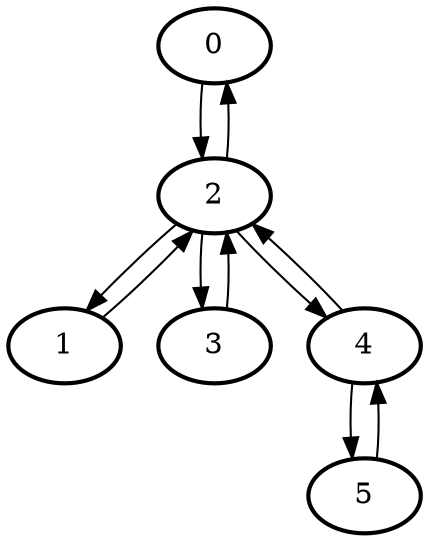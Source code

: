 digraph G {
    0[style="bold"];
    1[style="bold"];
    2[style="bold"];
    3[style="bold"];
    4[style="bold"];
    5[style="bold"];
    0 -> 2;
    1 -> 2;
    2 -> 0;
    2 -> 1;
    2 -> 3;
    2 -> 4;
    3 -> 2;
    4 -> 5;
    4 -> 2;
    5 -> 4;
}